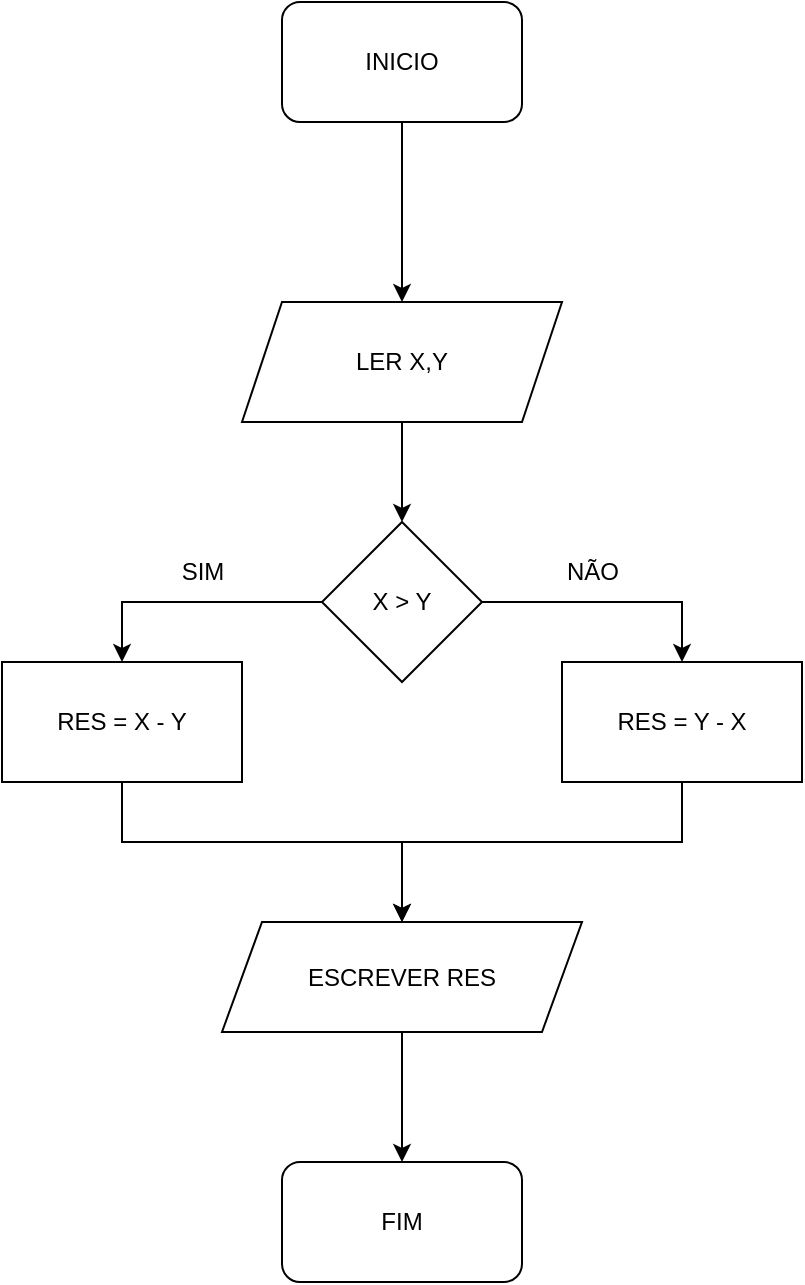 <mxfile version="22.0.4" type="github">
  <diagram name="Página-1" id="lnndSEURTtttiNDtdOGS">
    <mxGraphModel dx="2206" dy="1166" grid="1" gridSize="10" guides="1" tooltips="1" connect="1" arrows="1" fold="1" page="1" pageScale="1" pageWidth="827" pageHeight="1169" math="0" shadow="0">
      <root>
        <mxCell id="0" />
        <mxCell id="1" parent="0" />
        <mxCell id="efyp2yeO5euqZWZ3HtJA-8" style="edgeStyle=orthogonalEdgeStyle;rounded=0;orthogonalLoop=1;jettySize=auto;html=1;" edge="1" parent="1" source="efyp2yeO5euqZWZ3HtJA-7">
          <mxGeometry relative="1" as="geometry">
            <mxPoint x="414" y="300" as="targetPoint" />
          </mxGeometry>
        </mxCell>
        <mxCell id="efyp2yeO5euqZWZ3HtJA-7" value="INICIO" style="rounded=1;whiteSpace=wrap;html=1;" vertex="1" parent="1">
          <mxGeometry x="354" y="150" width="120" height="60" as="geometry" />
        </mxCell>
        <mxCell id="efyp2yeO5euqZWZ3HtJA-29" style="edgeStyle=orthogonalEdgeStyle;rounded=0;orthogonalLoop=1;jettySize=auto;html=1;exitX=0.5;exitY=1;exitDx=0;exitDy=0;entryX=0.5;entryY=0;entryDx=0;entryDy=0;" edge="1" parent="1" source="efyp2yeO5euqZWZ3HtJA-9" target="efyp2yeO5euqZWZ3HtJA-10">
          <mxGeometry relative="1" as="geometry" />
        </mxCell>
        <mxCell id="efyp2yeO5euqZWZ3HtJA-9" value="LER X,Y" style="shape=parallelogram;perimeter=parallelogramPerimeter;whiteSpace=wrap;html=1;fixedSize=1;" vertex="1" parent="1">
          <mxGeometry x="334" y="300" width="160" height="60" as="geometry" />
        </mxCell>
        <mxCell id="efyp2yeO5euqZWZ3HtJA-15" style="edgeStyle=orthogonalEdgeStyle;rounded=0;orthogonalLoop=1;jettySize=auto;html=1;exitX=1;exitY=0.5;exitDx=0;exitDy=0;entryX=0.5;entryY=0;entryDx=0;entryDy=0;" edge="1" parent="1" source="efyp2yeO5euqZWZ3HtJA-10" target="efyp2yeO5euqZWZ3HtJA-13">
          <mxGeometry relative="1" as="geometry" />
        </mxCell>
        <mxCell id="efyp2yeO5euqZWZ3HtJA-28" style="edgeStyle=orthogonalEdgeStyle;rounded=0;orthogonalLoop=1;jettySize=auto;html=1;exitX=0;exitY=0.5;exitDx=0;exitDy=0;entryX=0.5;entryY=0;entryDx=0;entryDy=0;" edge="1" parent="1" source="efyp2yeO5euqZWZ3HtJA-10" target="efyp2yeO5euqZWZ3HtJA-12">
          <mxGeometry relative="1" as="geometry" />
        </mxCell>
        <mxCell id="efyp2yeO5euqZWZ3HtJA-10" value="X &amp;gt; Y" style="rhombus;whiteSpace=wrap;html=1;" vertex="1" parent="1">
          <mxGeometry x="374" y="410" width="80" height="80" as="geometry" />
        </mxCell>
        <mxCell id="efyp2yeO5euqZWZ3HtJA-22" style="edgeStyle=orthogonalEdgeStyle;rounded=0;orthogonalLoop=1;jettySize=auto;html=1;exitX=0.5;exitY=1;exitDx=0;exitDy=0;entryX=0.5;entryY=0;entryDx=0;entryDy=0;" edge="1" parent="1" source="efyp2yeO5euqZWZ3HtJA-12" target="efyp2yeO5euqZWZ3HtJA-18">
          <mxGeometry relative="1" as="geometry">
            <Array as="points">
              <mxPoint x="274" y="570" />
              <mxPoint x="414" y="570" />
            </Array>
          </mxGeometry>
        </mxCell>
        <mxCell id="efyp2yeO5euqZWZ3HtJA-12" value="RES = X - Y" style="rounded=0;whiteSpace=wrap;html=1;" vertex="1" parent="1">
          <mxGeometry x="214" y="480" width="120" height="60" as="geometry" />
        </mxCell>
        <mxCell id="efyp2yeO5euqZWZ3HtJA-27" style="edgeStyle=orthogonalEdgeStyle;rounded=0;orthogonalLoop=1;jettySize=auto;html=1;exitX=0.5;exitY=1;exitDx=0;exitDy=0;entryX=0.5;entryY=0;entryDx=0;entryDy=0;" edge="1" parent="1" source="efyp2yeO5euqZWZ3HtJA-13" target="efyp2yeO5euqZWZ3HtJA-18">
          <mxGeometry relative="1" as="geometry">
            <mxPoint x="414" y="610" as="targetPoint" />
            <Array as="points">
              <mxPoint x="554" y="570" />
              <mxPoint x="414" y="570" />
            </Array>
          </mxGeometry>
        </mxCell>
        <mxCell id="efyp2yeO5euqZWZ3HtJA-13" value="RES = Y - X" style="rounded=0;whiteSpace=wrap;html=1;" vertex="1" parent="1">
          <mxGeometry x="494" y="480" width="120" height="60" as="geometry" />
        </mxCell>
        <mxCell id="efyp2yeO5euqZWZ3HtJA-16" value="SIM" style="text;html=1;align=center;verticalAlign=middle;resizable=0;points=[];autosize=1;strokeColor=none;fillColor=none;" vertex="1" parent="1">
          <mxGeometry x="294" y="420" width="40" height="30" as="geometry" />
        </mxCell>
        <mxCell id="efyp2yeO5euqZWZ3HtJA-17" value="NÃO" style="text;html=1;align=center;verticalAlign=middle;resizable=0;points=[];autosize=1;strokeColor=none;fillColor=none;" vertex="1" parent="1">
          <mxGeometry x="484" y="420" width="50" height="30" as="geometry" />
        </mxCell>
        <mxCell id="efyp2yeO5euqZWZ3HtJA-26" style="edgeStyle=orthogonalEdgeStyle;rounded=0;orthogonalLoop=1;jettySize=auto;html=1;exitX=0.5;exitY=1;exitDx=0;exitDy=0;entryX=0.5;entryY=0;entryDx=0;entryDy=0;" edge="1" parent="1" source="efyp2yeO5euqZWZ3HtJA-18" target="efyp2yeO5euqZWZ3HtJA-24">
          <mxGeometry relative="1" as="geometry">
            <mxPoint x="413.385" y="670" as="targetPoint" />
          </mxGeometry>
        </mxCell>
        <mxCell id="efyp2yeO5euqZWZ3HtJA-18" value="ESCREVER RES" style="shape=parallelogram;perimeter=parallelogramPerimeter;whiteSpace=wrap;html=1;fixedSize=1;size=20;" vertex="1" parent="1">
          <mxGeometry x="324" y="610" width="180" height="55" as="geometry" />
        </mxCell>
        <mxCell id="efyp2yeO5euqZWZ3HtJA-24" value="FIM" style="rounded=1;whiteSpace=wrap;html=1;" vertex="1" parent="1">
          <mxGeometry x="354" y="730" width="120" height="60" as="geometry" />
        </mxCell>
      </root>
    </mxGraphModel>
  </diagram>
</mxfile>
